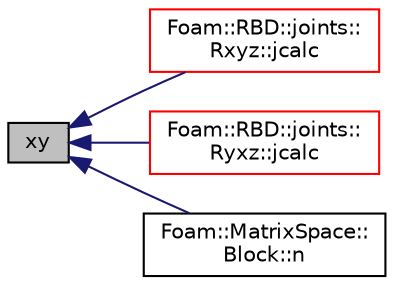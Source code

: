 digraph "xy"
{
  bgcolor="transparent";
  edge [fontname="Helvetica",fontsize="10",labelfontname="Helvetica",labelfontsize="10"];
  node [fontname="Helvetica",fontsize="10",shape=record];
  rankdir="LR";
  Node1 [label="xy",height=0.2,width=0.4,color="black", fillcolor="grey75", style="filled", fontcolor="black"];
  Node1 -> Node2 [dir="back",color="midnightblue",fontsize="10",style="solid",fontname="Helvetica"];
  Node2 [label="Foam::RBD::joints::\lRxyz::jcalc",height=0.2,width=0.4,color="red",URL="$a02294.html#a0f30a9a9c09b33bd32b1bb61ab5a132a",tooltip="Update the model state for this joint. "];
  Node1 -> Node3 [dir="back",color="midnightblue",fontsize="10",style="solid",fontname="Helvetica"];
  Node3 [label="Foam::RBD::joints::\lRyxz::jcalc",height=0.2,width=0.4,color="red",URL="$a02296.html#a0f30a9a9c09b33bd32b1bb61ab5a132a",tooltip="Update the model state for this joint. "];
  Node1 -> Node4 [dir="back",color="midnightblue",fontsize="10",style="solid",fontname="Helvetica"];
  Node4 [label="Foam::MatrixSpace::\lBlock::n",height=0.2,width=0.4,color="black",URL="$a00142.html#a4fc34aace053a3fa25b880653b83fafa",tooltip="Return the number of columns in the block. "];
}
